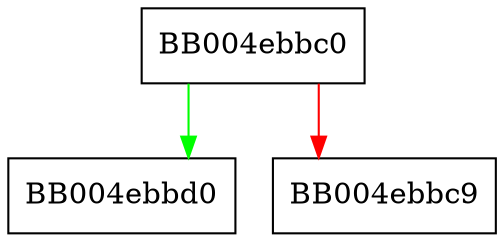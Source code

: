 digraph ssl_allow_compression {
  node [shape="box"];
  graph [splines=ortho];
  BB004ebbc0 -> BB004ebbd0 [color="green"];
  BB004ebbc0 -> BB004ebbc9 [color="red"];
}